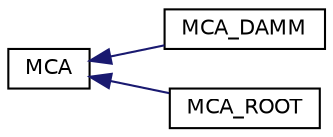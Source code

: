 digraph "Graphical Class Hierarchy"
{
  edge [fontname="Helvetica",fontsize="10",labelfontname="Helvetica",labelfontsize="10"];
  node [fontname="Helvetica",fontsize="10",shape=record];
  rankdir="LR";
  Node1 [label="MCA",height=0.2,width=0.4,color="black", fillcolor="white", style="filled",URL="$d4/def/class_m_c_a.html",tooltip="Abstract MCA class. "];
  Node1 -> Node2 [dir="back",color="midnightblue",fontsize="10",style="solid",fontname="Helvetica"];
  Node2 [label="MCA_DAMM",height=0.2,width=0.4,color="black", fillcolor="white", style="filled",URL="$d5/db3/class_m_c_a___d_a_m_m.html"];
  Node1 -> Node3 [dir="back",color="midnightblue",fontsize="10",style="solid",fontname="Helvetica"];
  Node3 [label="MCA_ROOT",height=0.2,width=0.4,color="black", fillcolor="white", style="filled",URL="$dc/d85/class_m_c_a___r_o_o_t.html"];
}
